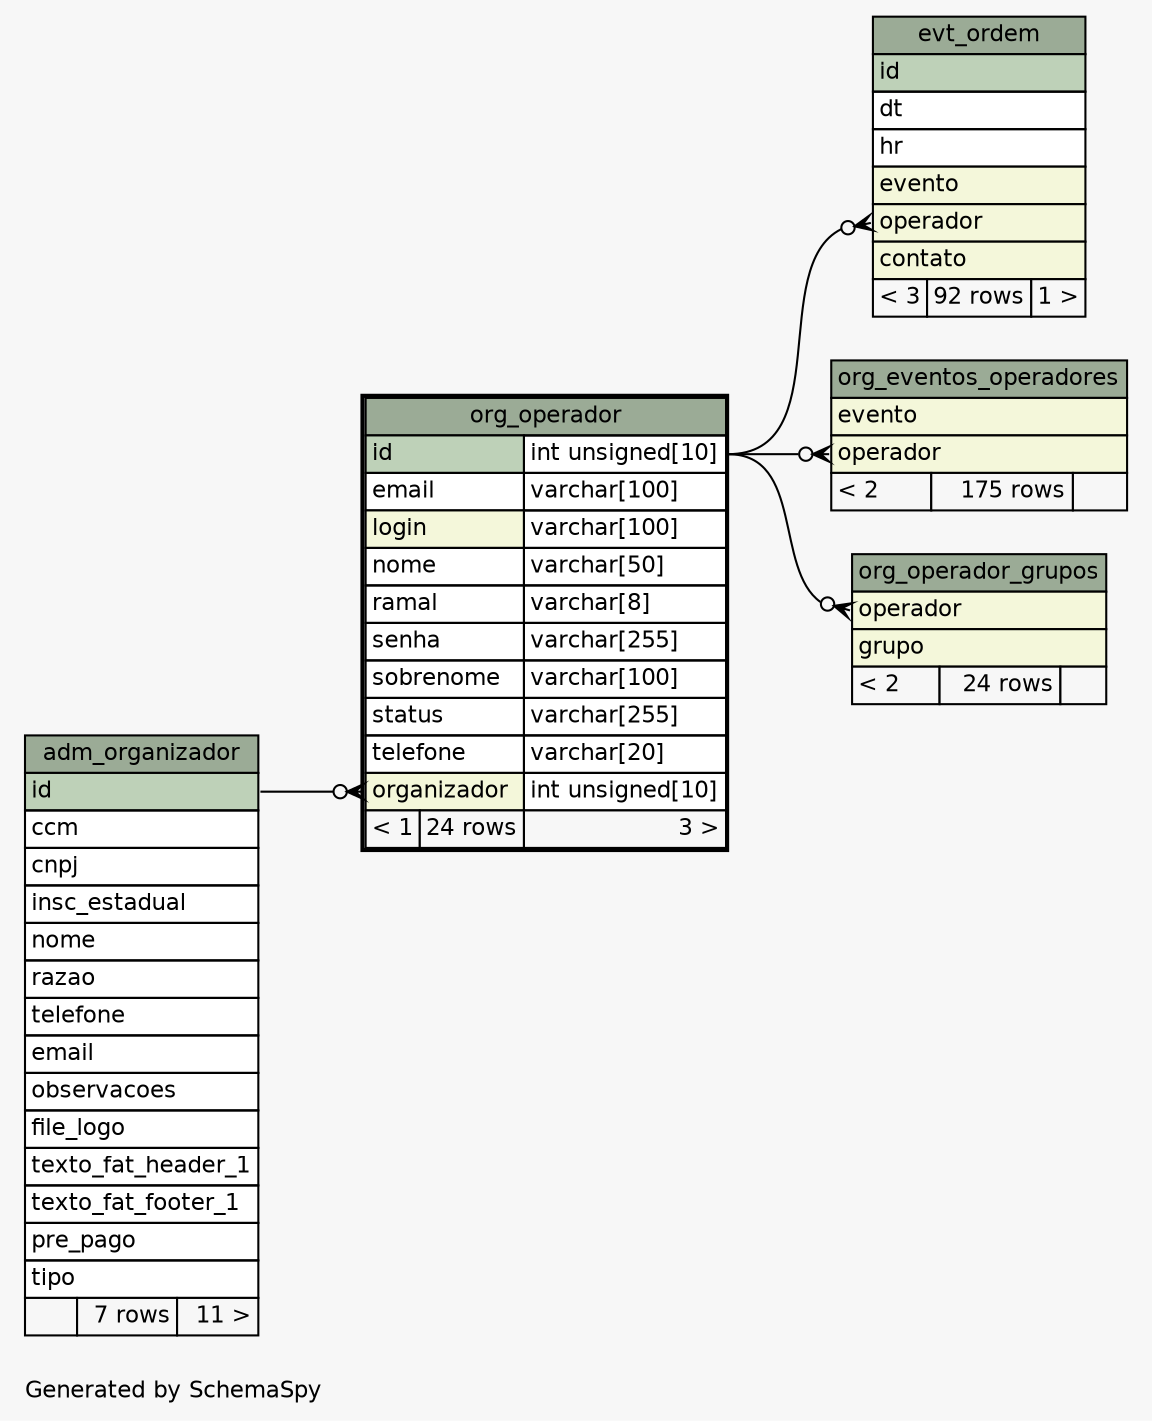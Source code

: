 // dot 2.38.0 on Windows 10 10.0
// SchemaSpy rev 590
digraph "oneDegreeRelationshipsDiagram" {
  graph [
    rankdir="RL"
    bgcolor="#f7f7f7"
    label="\nGenerated by SchemaSpy"
    labeljust="l"
    nodesep="0.18"
    ranksep="0.46"
    fontname="Helvetica"
    fontsize="11"
  ];
  node [
    fontname="Helvetica"
    fontsize="11"
    shape="plaintext"
  ];
  edge [
    arrowsize="0.8"
  ];
  "evt_ordem":"operador":w -> "org_operador":"id.type":e [arrowhead=none dir=back arrowtail=crowodot];
  "org_eventos_operadores":"operador":w -> "org_operador":"id.type":e [arrowhead=none dir=back arrowtail=crowodot];
  "org_operador":"organizador":w -> "adm_organizador":"id":e [arrowhead=none dir=back arrowtail=crowodot];
  "org_operador_grupos":"operador":w -> "org_operador":"id.type":e [arrowhead=none dir=back arrowtail=crowodot];
  "adm_organizador" [
    label=<
    <TABLE BORDER="0" CELLBORDER="1" CELLSPACING="0" BGCOLOR="#ffffff">
      <TR><TD COLSPAN="3" BGCOLOR="#9bab96" ALIGN="CENTER">adm_organizador</TD></TR>
      <TR><TD PORT="id" COLSPAN="3" BGCOLOR="#bed1b8" ALIGN="LEFT">id</TD></TR>
      <TR><TD PORT="ccm" COLSPAN="3" ALIGN="LEFT">ccm</TD></TR>
      <TR><TD PORT="cnpj" COLSPAN="3" ALIGN="LEFT">cnpj</TD></TR>
      <TR><TD PORT="insc_estadual" COLSPAN="3" ALIGN="LEFT">insc_estadual</TD></TR>
      <TR><TD PORT="nome" COLSPAN="3" ALIGN="LEFT">nome</TD></TR>
      <TR><TD PORT="razao" COLSPAN="3" ALIGN="LEFT">razao</TD></TR>
      <TR><TD PORT="telefone" COLSPAN="3" ALIGN="LEFT">telefone</TD></TR>
      <TR><TD PORT="email" COLSPAN="3" ALIGN="LEFT">email</TD></TR>
      <TR><TD PORT="observacoes" COLSPAN="3" ALIGN="LEFT">observacoes</TD></TR>
      <TR><TD PORT="file_logo" COLSPAN="3" ALIGN="LEFT">file_logo</TD></TR>
      <TR><TD PORT="texto_fat_header_1" COLSPAN="3" ALIGN="LEFT">texto_fat_header_1</TD></TR>
      <TR><TD PORT="texto_fat_footer_1" COLSPAN="3" ALIGN="LEFT">texto_fat_footer_1</TD></TR>
      <TR><TD PORT="pre_pago" COLSPAN="3" ALIGN="LEFT">pre_pago</TD></TR>
      <TR><TD PORT="tipo" COLSPAN="3" ALIGN="LEFT">tipo</TD></TR>
      <TR><TD ALIGN="LEFT" BGCOLOR="#f7f7f7">  </TD><TD ALIGN="RIGHT" BGCOLOR="#f7f7f7">7 rows</TD><TD ALIGN="RIGHT" BGCOLOR="#f7f7f7">11 &gt;</TD></TR>
    </TABLE>>
    URL="adm_organizador.html"
    tooltip="adm_organizador"
  ];
  "evt_ordem" [
    label=<
    <TABLE BORDER="0" CELLBORDER="1" CELLSPACING="0" BGCOLOR="#ffffff">
      <TR><TD COLSPAN="3" BGCOLOR="#9bab96" ALIGN="CENTER">evt_ordem</TD></TR>
      <TR><TD PORT="id" COLSPAN="3" BGCOLOR="#bed1b8" ALIGN="LEFT">id</TD></TR>
      <TR><TD PORT="dt" COLSPAN="3" ALIGN="LEFT">dt</TD></TR>
      <TR><TD PORT="hr" COLSPAN="3" ALIGN="LEFT">hr</TD></TR>
      <TR><TD PORT="evento" COLSPAN="3" BGCOLOR="#f4f7da" ALIGN="LEFT">evento</TD></TR>
      <TR><TD PORT="operador" COLSPAN="3" BGCOLOR="#f4f7da" ALIGN="LEFT">operador</TD></TR>
      <TR><TD PORT="contato" COLSPAN="3" BGCOLOR="#f4f7da" ALIGN="LEFT">contato</TD></TR>
      <TR><TD ALIGN="LEFT" BGCOLOR="#f7f7f7">&lt; 3</TD><TD ALIGN="RIGHT" BGCOLOR="#f7f7f7">92 rows</TD><TD ALIGN="RIGHT" BGCOLOR="#f7f7f7">1 &gt;</TD></TR>
    </TABLE>>
    URL="evt_ordem.html"
    tooltip="evt_ordem"
  ];
  "org_eventos_operadores" [
    label=<
    <TABLE BORDER="0" CELLBORDER="1" CELLSPACING="0" BGCOLOR="#ffffff">
      <TR><TD COLSPAN="3" BGCOLOR="#9bab96" ALIGN="CENTER">org_eventos_operadores</TD></TR>
      <TR><TD PORT="evento" COLSPAN="3" BGCOLOR="#f4f7da" ALIGN="LEFT">evento</TD></TR>
      <TR><TD PORT="operador" COLSPAN="3" BGCOLOR="#f4f7da" ALIGN="LEFT">operador</TD></TR>
      <TR><TD ALIGN="LEFT" BGCOLOR="#f7f7f7">&lt; 2</TD><TD ALIGN="RIGHT" BGCOLOR="#f7f7f7">175 rows</TD><TD ALIGN="RIGHT" BGCOLOR="#f7f7f7">  </TD></TR>
    </TABLE>>
    URL="org_eventos_operadores.html"
    tooltip="org_eventos_operadores"
  ];
  "org_operador" [
    label=<
    <TABLE BORDER="2" CELLBORDER="1" CELLSPACING="0" BGCOLOR="#ffffff">
      <TR><TD COLSPAN="3" BGCOLOR="#9bab96" ALIGN="CENTER">org_operador</TD></TR>
      <TR><TD PORT="id" COLSPAN="2" BGCOLOR="#bed1b8" ALIGN="LEFT">id</TD><TD PORT="id.type" ALIGN="LEFT">int unsigned[10]</TD></TR>
      <TR><TD PORT="email" COLSPAN="2" ALIGN="LEFT">email</TD><TD PORT="email.type" ALIGN="LEFT">varchar[100]</TD></TR>
      <TR><TD PORT="login" COLSPAN="2" BGCOLOR="#f4f7da" ALIGN="LEFT">login</TD><TD PORT="login.type" ALIGN="LEFT">varchar[100]</TD></TR>
      <TR><TD PORT="nome" COLSPAN="2" ALIGN="LEFT">nome</TD><TD PORT="nome.type" ALIGN="LEFT">varchar[50]</TD></TR>
      <TR><TD PORT="ramal" COLSPAN="2" ALIGN="LEFT">ramal</TD><TD PORT="ramal.type" ALIGN="LEFT">varchar[8]</TD></TR>
      <TR><TD PORT="senha" COLSPAN="2" ALIGN="LEFT">senha</TD><TD PORT="senha.type" ALIGN="LEFT">varchar[255]</TD></TR>
      <TR><TD PORT="sobrenome" COLSPAN="2" ALIGN="LEFT">sobrenome</TD><TD PORT="sobrenome.type" ALIGN="LEFT">varchar[100]</TD></TR>
      <TR><TD PORT="status" COLSPAN="2" ALIGN="LEFT">status</TD><TD PORT="status.type" ALIGN="LEFT">varchar[255]</TD></TR>
      <TR><TD PORT="telefone" COLSPAN="2" ALIGN="LEFT">telefone</TD><TD PORT="telefone.type" ALIGN="LEFT">varchar[20]</TD></TR>
      <TR><TD PORT="organizador" COLSPAN="2" BGCOLOR="#f4f7da" ALIGN="LEFT">organizador</TD><TD PORT="organizador.type" ALIGN="LEFT">int unsigned[10]</TD></TR>
      <TR><TD ALIGN="LEFT" BGCOLOR="#f7f7f7">&lt; 1</TD><TD ALIGN="RIGHT" BGCOLOR="#f7f7f7">24 rows</TD><TD ALIGN="RIGHT" BGCOLOR="#f7f7f7">3 &gt;</TD></TR>
    </TABLE>>
    URL="org_operador.html"
    tooltip="org_operador"
  ];
  "org_operador_grupos" [
    label=<
    <TABLE BORDER="0" CELLBORDER="1" CELLSPACING="0" BGCOLOR="#ffffff">
      <TR><TD COLSPAN="3" BGCOLOR="#9bab96" ALIGN="CENTER">org_operador_grupos</TD></TR>
      <TR><TD PORT="operador" COLSPAN="3" BGCOLOR="#f4f7da" ALIGN="LEFT">operador</TD></TR>
      <TR><TD PORT="grupo" COLSPAN="3" BGCOLOR="#f4f7da" ALIGN="LEFT">grupo</TD></TR>
      <TR><TD ALIGN="LEFT" BGCOLOR="#f7f7f7">&lt; 2</TD><TD ALIGN="RIGHT" BGCOLOR="#f7f7f7">24 rows</TD><TD ALIGN="RIGHT" BGCOLOR="#f7f7f7">  </TD></TR>
    </TABLE>>
    URL="org_operador_grupos.html"
    tooltip="org_operador_grupos"
  ];
}
